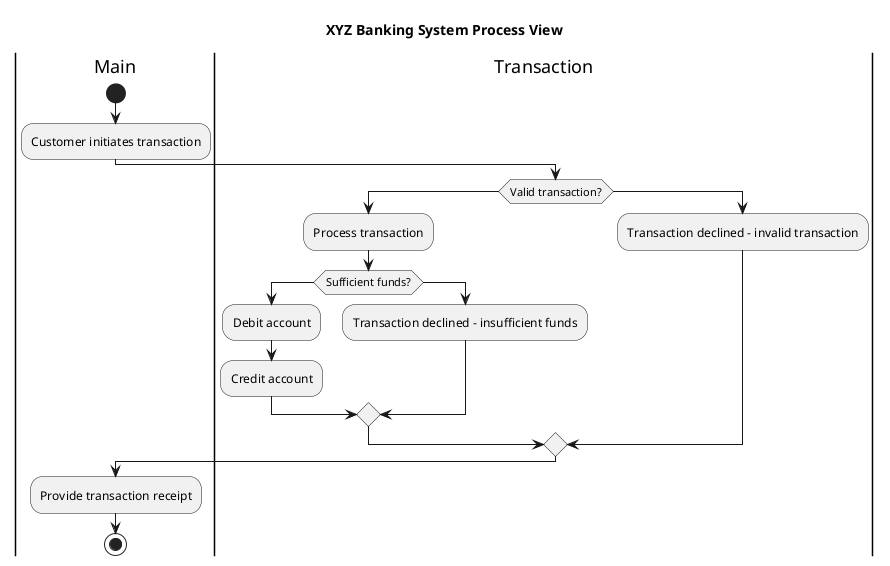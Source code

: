 @startuml
title XYZ Banking System Process View

|Main|
start
:Customer initiates transaction;
|Transaction|
if (Valid transaction?)
  :Process transaction;
  if (Sufficient funds?)
    :Debit account;
    :Credit account;
  else
    :Transaction declined - insufficient funds;
  endif
else
  :Transaction declined - invalid transaction;
endif
|Main|
:Provide transaction receipt;
stop
@enduml
